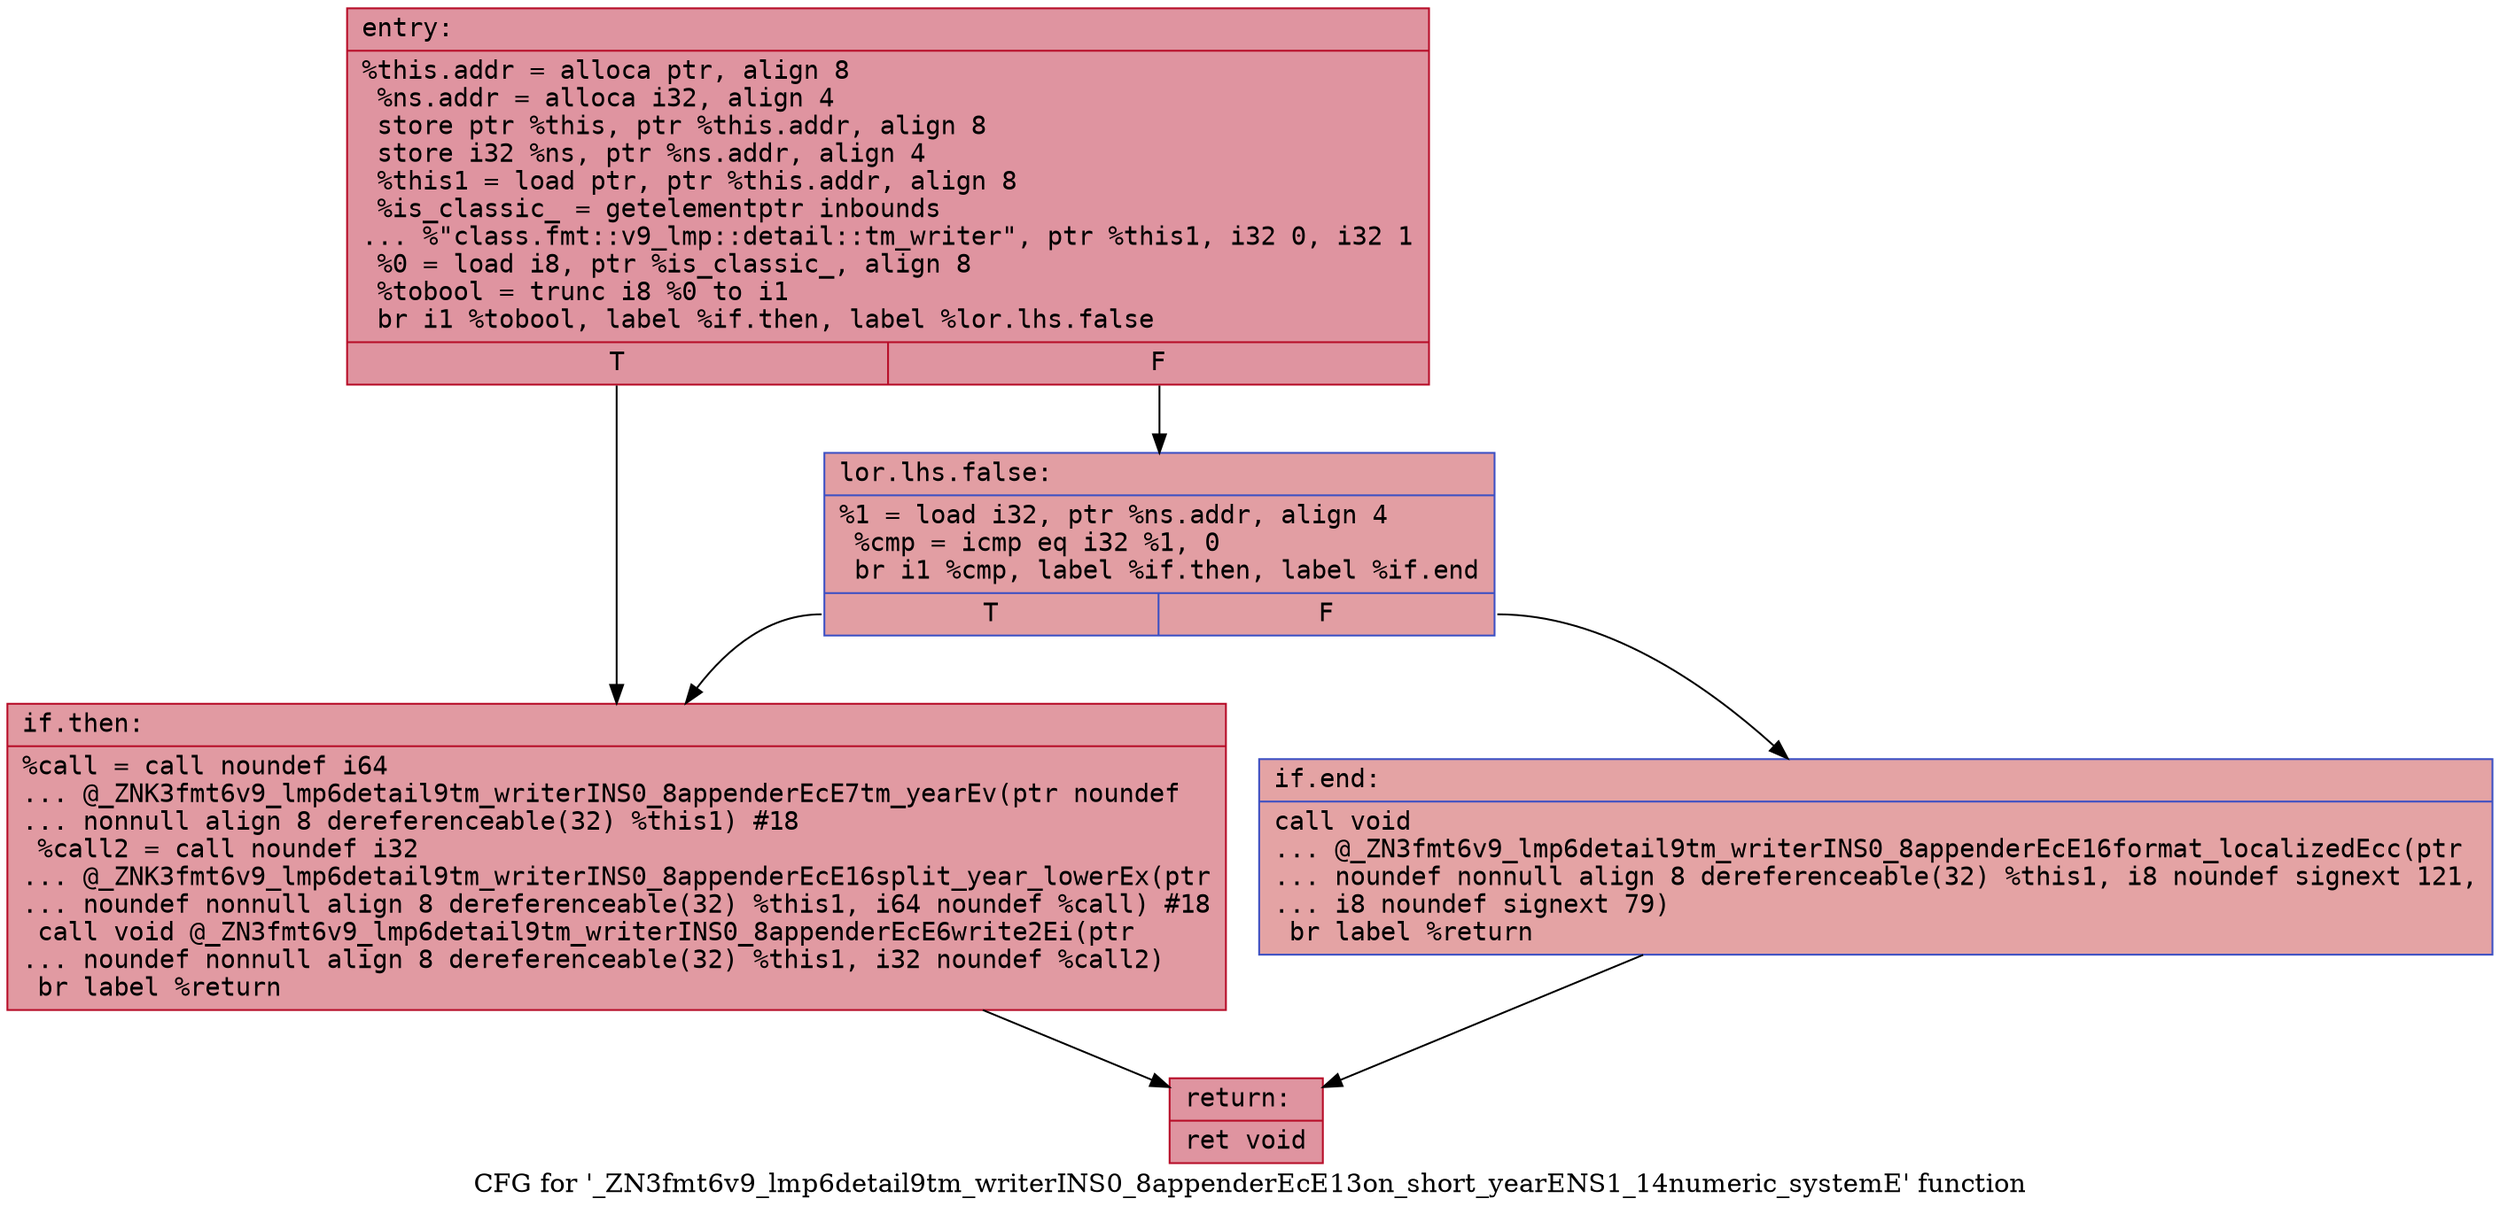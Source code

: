 digraph "CFG for '_ZN3fmt6v9_lmp6detail9tm_writerINS0_8appenderEcE13on_short_yearENS1_14numeric_systemE' function" {
	label="CFG for '_ZN3fmt6v9_lmp6detail9tm_writerINS0_8appenderEcE13on_short_yearENS1_14numeric_systemE' function";

	Node0x558416957f90 [shape=record,color="#b70d28ff", style=filled, fillcolor="#b70d2870" fontname="Courier",label="{entry:\l|  %this.addr = alloca ptr, align 8\l  %ns.addr = alloca i32, align 4\l  store ptr %this, ptr %this.addr, align 8\l  store i32 %ns, ptr %ns.addr, align 4\l  %this1 = load ptr, ptr %this.addr, align 8\l  %is_classic_ = getelementptr inbounds\l... %\"class.fmt::v9_lmp::detail::tm_writer\", ptr %this1, i32 0, i32 1\l  %0 = load i8, ptr %is_classic_, align 8\l  %tobool = trunc i8 %0 to i1\l  br i1 %tobool, label %if.then, label %lor.lhs.false\l|{<s0>T|<s1>F}}"];
	Node0x558416957f90:s0 -> Node0x558416958470[tooltip="entry -> if.then\nProbability 50.00%" ];
	Node0x558416957f90:s1 -> Node0x5584169584e0[tooltip="entry -> lor.lhs.false\nProbability 50.00%" ];
	Node0x5584169584e0 [shape=record,color="#3d50c3ff", style=filled, fillcolor="#be242e70" fontname="Courier",label="{lor.lhs.false:\l|  %1 = load i32, ptr %ns.addr, align 4\l  %cmp = icmp eq i32 %1, 0\l  br i1 %cmp, label %if.then, label %if.end\l|{<s0>T|<s1>F}}"];
	Node0x5584169584e0:s0 -> Node0x558416958470[tooltip="lor.lhs.false -> if.then\nProbability 37.50%" ];
	Node0x5584169584e0:s1 -> Node0x558416958740[tooltip="lor.lhs.false -> if.end\nProbability 62.50%" ];
	Node0x558416958470 [shape=record,color="#b70d28ff", style=filled, fillcolor="#bb1b2c70" fontname="Courier",label="{if.then:\l|  %call = call noundef i64\l... @_ZNK3fmt6v9_lmp6detail9tm_writerINS0_8appenderEcE7tm_yearEv(ptr noundef\l... nonnull align 8 dereferenceable(32) %this1) #18\l  %call2 = call noundef i32\l... @_ZNK3fmt6v9_lmp6detail9tm_writerINS0_8appenderEcE16split_year_lowerEx(ptr\l... noundef nonnull align 8 dereferenceable(32) %this1, i64 noundef %call) #18\l  call void @_ZN3fmt6v9_lmp6detail9tm_writerINS0_8appenderEcE6write2Ei(ptr\l... noundef nonnull align 8 dereferenceable(32) %this1, i32 noundef %call2)\l  br label %return\l}"];
	Node0x558416958470 -> Node0x558416958860[tooltip="if.then -> return\nProbability 100.00%" ];
	Node0x558416958740 [shape=record,color="#3d50c3ff", style=filled, fillcolor="#c32e3170" fontname="Courier",label="{if.end:\l|  call void\l... @_ZN3fmt6v9_lmp6detail9tm_writerINS0_8appenderEcE16format_localizedEcc(ptr\l... noundef nonnull align 8 dereferenceable(32) %this1, i8 noundef signext 121,\l... i8 noundef signext 79)\l  br label %return\l}"];
	Node0x558416958740 -> Node0x558416958860[tooltip="if.end -> return\nProbability 100.00%" ];
	Node0x558416958860 [shape=record,color="#b70d28ff", style=filled, fillcolor="#b70d2870" fontname="Courier",label="{return:\l|  ret void\l}"];
}
